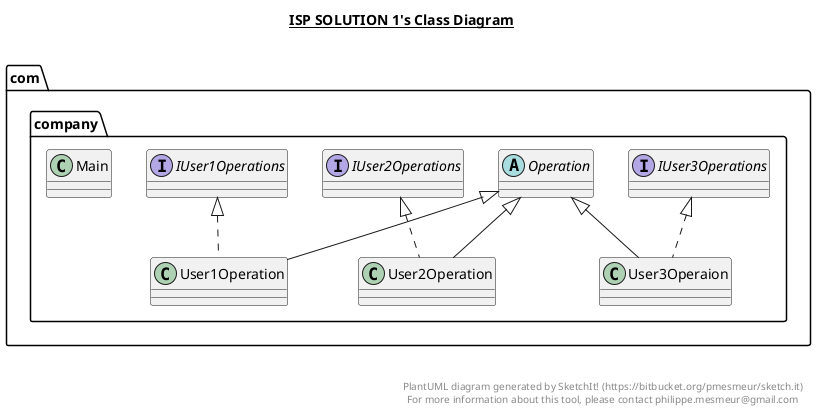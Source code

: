 @startuml

title __ISP SOLUTION 1's Class Diagram__\n

  namespace com.company {
    interface com.company.IUser1Operations {
    }
  }
  

  namespace com.company {
    interface com.company.IUser2Operations {
    }
  }
  

  namespace com.company {
    interface com.company.IUser3Operations {
    }
  }
  

  namespace com.company {
    class com.company.Main {
    }
  }
  

  namespace com.company {
    abstract class com.company.Operation {
    }
  }
  

  namespace com.company {
    class com.company.User1Operation {
    }
  }
  

  namespace com.company {
    class com.company.User2Operation {
    }
  }
  

  namespace com.company {
    class com.company.User3Operaion {
    }
  }
  

  com.company.User1Operation .up.|> com.company.IUser1Operations
  com.company.User1Operation -up-|> com.company.Operation
  com.company.User2Operation .up.|> com.company.IUser2Operations
  com.company.User2Operation -up-|> com.company.Operation
  com.company.User3Operaion .up.|> com.company.IUser3Operations
  com.company.User3Operaion -up-|> com.company.Operation


right footer


PlantUML diagram generated by SketchIt! (https://bitbucket.org/pmesmeur/sketch.it)
For more information about this tool, please contact philippe.mesmeur@gmail.com
endfooter

@enduml
